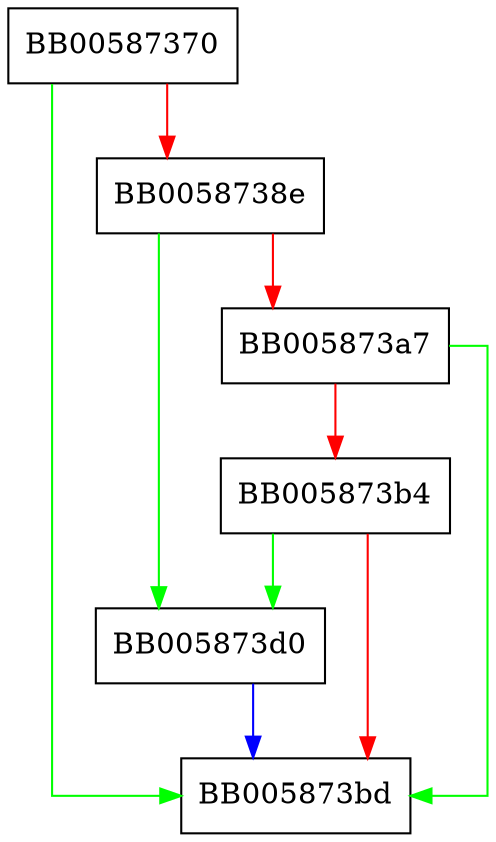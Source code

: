 digraph EC_KEY_new_by_curve_name {
  node [shape="box"];
  graph [splines=ortho];
  BB00587370 -> BB005873bd [color="green"];
  BB00587370 -> BB0058738e [color="red"];
  BB0058738e -> BB005873d0 [color="green"];
  BB0058738e -> BB005873a7 [color="red"];
  BB005873a7 -> BB005873bd [color="green"];
  BB005873a7 -> BB005873b4 [color="red"];
  BB005873b4 -> BB005873d0 [color="green"];
  BB005873b4 -> BB005873bd [color="red"];
  BB005873d0 -> BB005873bd [color="blue"];
}
